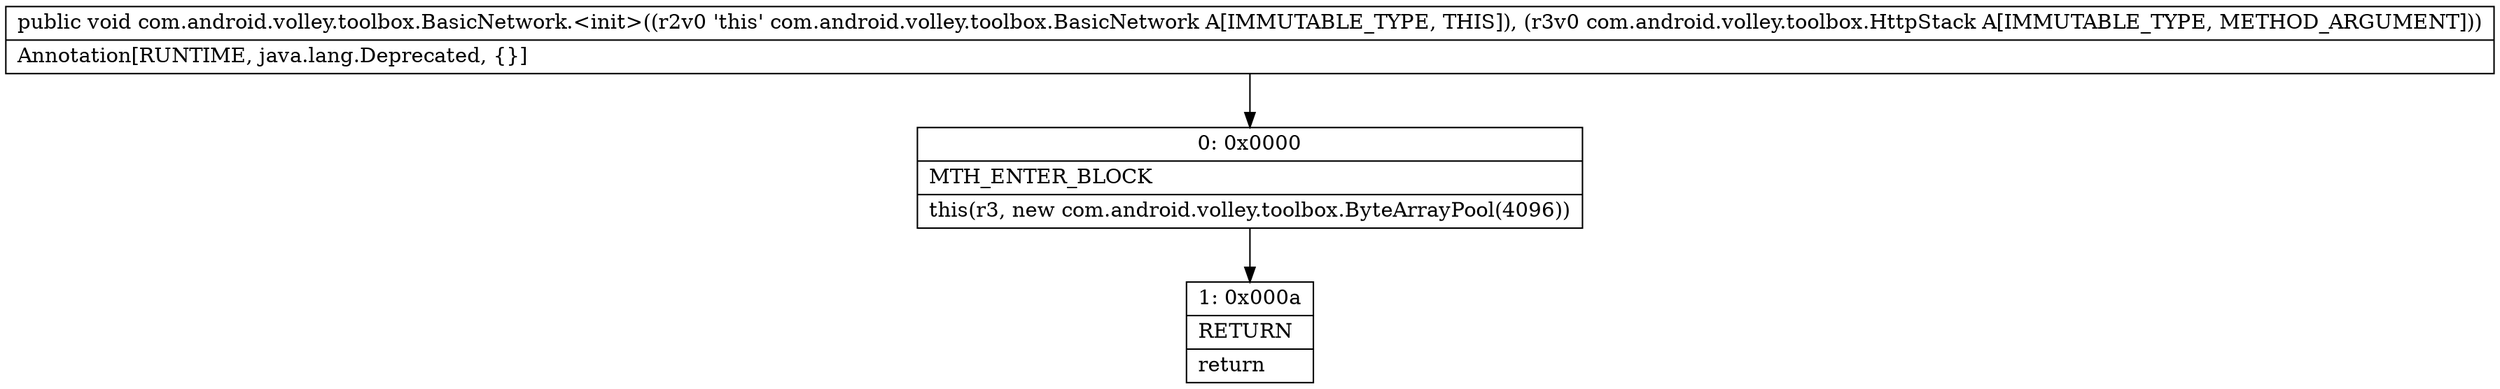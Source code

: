 digraph "CFG forcom.android.volley.toolbox.BasicNetwork.\<init\>(Lcom\/android\/volley\/toolbox\/HttpStack;)V" {
Node_0 [shape=record,label="{0\:\ 0x0000|MTH_ENTER_BLOCK\l|this(r3, new com.android.volley.toolbox.ByteArrayPool(4096))\l}"];
Node_1 [shape=record,label="{1\:\ 0x000a|RETURN\l|return\l}"];
MethodNode[shape=record,label="{public void com.android.volley.toolbox.BasicNetwork.\<init\>((r2v0 'this' com.android.volley.toolbox.BasicNetwork A[IMMUTABLE_TYPE, THIS]), (r3v0 com.android.volley.toolbox.HttpStack A[IMMUTABLE_TYPE, METHOD_ARGUMENT]))  | Annotation[RUNTIME, java.lang.Deprecated, \{\}]\l}"];
MethodNode -> Node_0;
Node_0 -> Node_1;
}


